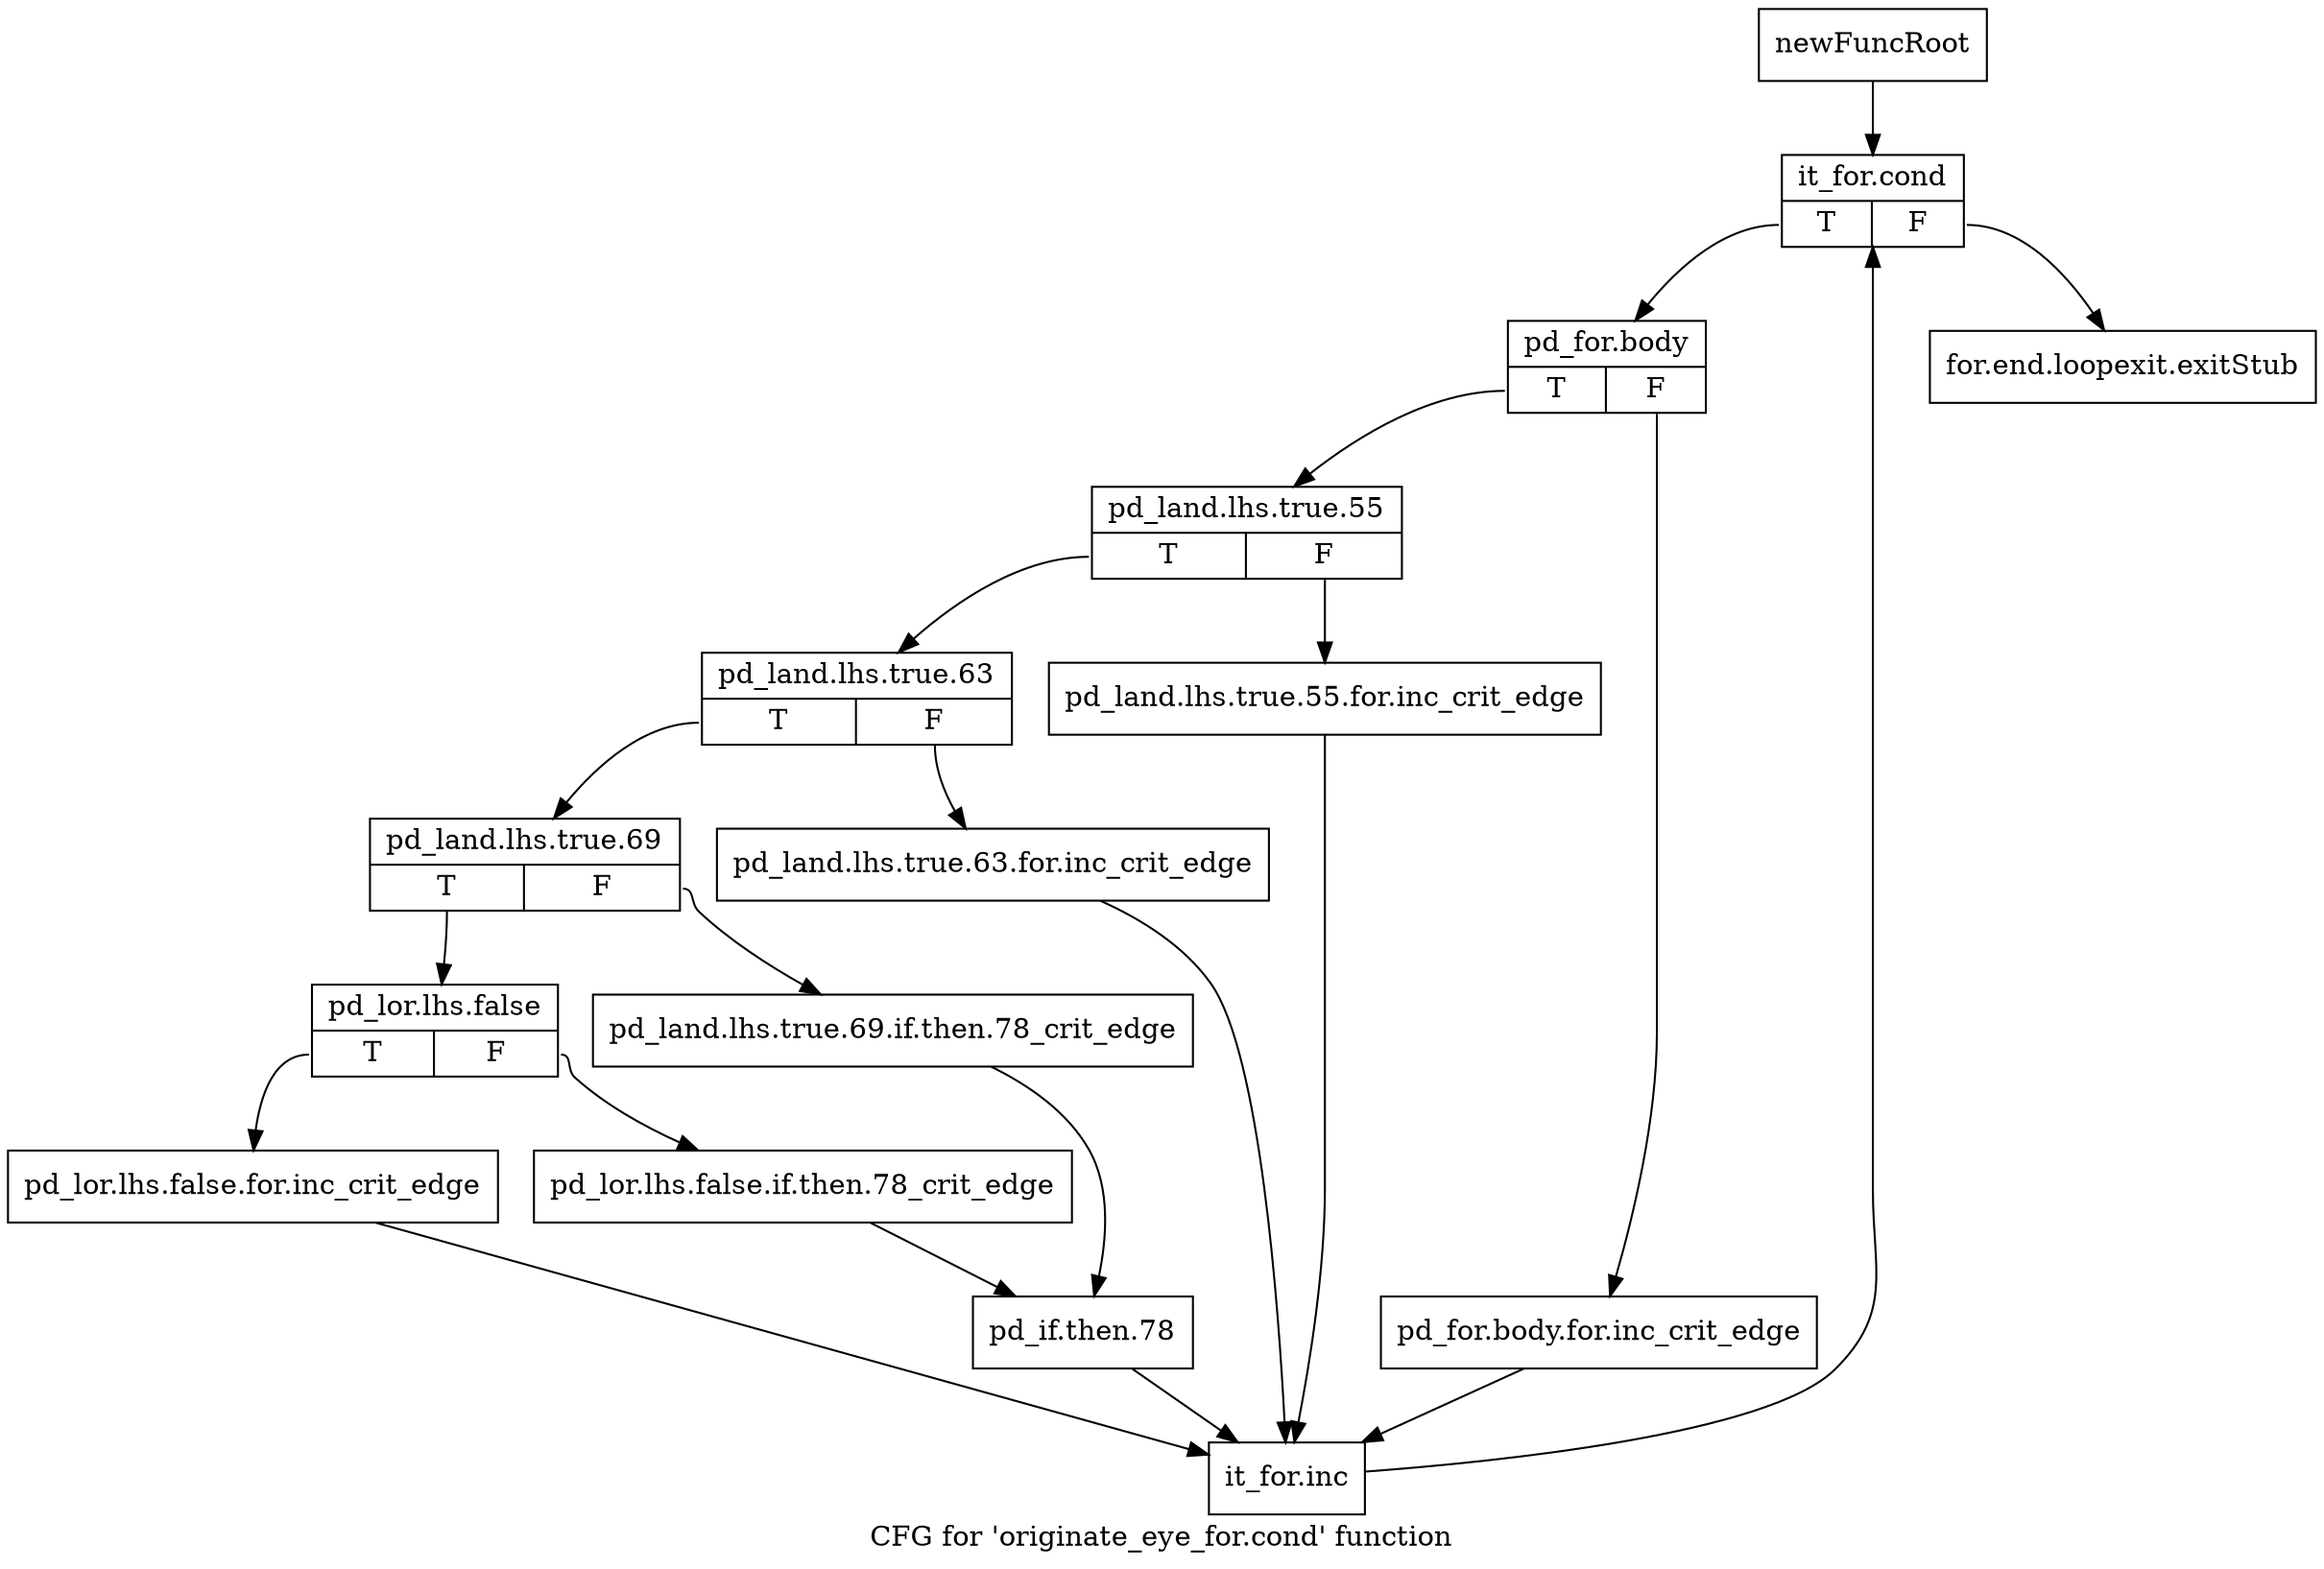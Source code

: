 digraph "CFG for 'originate_eye_for.cond' function" {
	label="CFG for 'originate_eye_for.cond' function";

	Node0x4104f20 [shape=record,label="{newFuncRoot}"];
	Node0x4104f20 -> Node0x4104fc0;
	Node0x4104f70 [shape=record,label="{for.end.loopexit.exitStub}"];
	Node0x4104fc0 [shape=record,label="{it_for.cond|{<s0>T|<s1>F}}"];
	Node0x4104fc0:s0 -> Node0x4105010;
	Node0x4104fc0:s1 -> Node0x4104f70;
	Node0x4105010 [shape=record,label="{pd_for.body|{<s0>T|<s1>F}}"];
	Node0x4105010:s0 -> Node0x41050b0;
	Node0x4105010:s1 -> Node0x4105060;
	Node0x4105060 [shape=record,label="{pd_for.body.for.inc_crit_edge}"];
	Node0x4105060 -> Node0x41053d0;
	Node0x41050b0 [shape=record,label="{pd_land.lhs.true.55|{<s0>T|<s1>F}}"];
	Node0x41050b0:s0 -> Node0x4105150;
	Node0x41050b0:s1 -> Node0x4105100;
	Node0x4105100 [shape=record,label="{pd_land.lhs.true.55.for.inc_crit_edge}"];
	Node0x4105100 -> Node0x41053d0;
	Node0x4105150 [shape=record,label="{pd_land.lhs.true.63|{<s0>T|<s1>F}}"];
	Node0x4105150:s0 -> Node0x41051f0;
	Node0x4105150:s1 -> Node0x41051a0;
	Node0x41051a0 [shape=record,label="{pd_land.lhs.true.63.for.inc_crit_edge}"];
	Node0x41051a0 -> Node0x41053d0;
	Node0x41051f0 [shape=record,label="{pd_land.lhs.true.69|{<s0>T|<s1>F}}"];
	Node0x41051f0:s0 -> Node0x4105290;
	Node0x41051f0:s1 -> Node0x4105240;
	Node0x4105240 [shape=record,label="{pd_land.lhs.true.69.if.then.78_crit_edge}"];
	Node0x4105240 -> Node0x4105330;
	Node0x4105290 [shape=record,label="{pd_lor.lhs.false|{<s0>T|<s1>F}}"];
	Node0x4105290:s0 -> Node0x4105380;
	Node0x4105290:s1 -> Node0x41052e0;
	Node0x41052e0 [shape=record,label="{pd_lor.lhs.false.if.then.78_crit_edge}"];
	Node0x41052e0 -> Node0x4105330;
	Node0x4105330 [shape=record,label="{pd_if.then.78}"];
	Node0x4105330 -> Node0x41053d0;
	Node0x4105380 [shape=record,label="{pd_lor.lhs.false.for.inc_crit_edge}"];
	Node0x4105380 -> Node0x41053d0;
	Node0x41053d0 [shape=record,label="{it_for.inc}"];
	Node0x41053d0 -> Node0x4104fc0;
}
